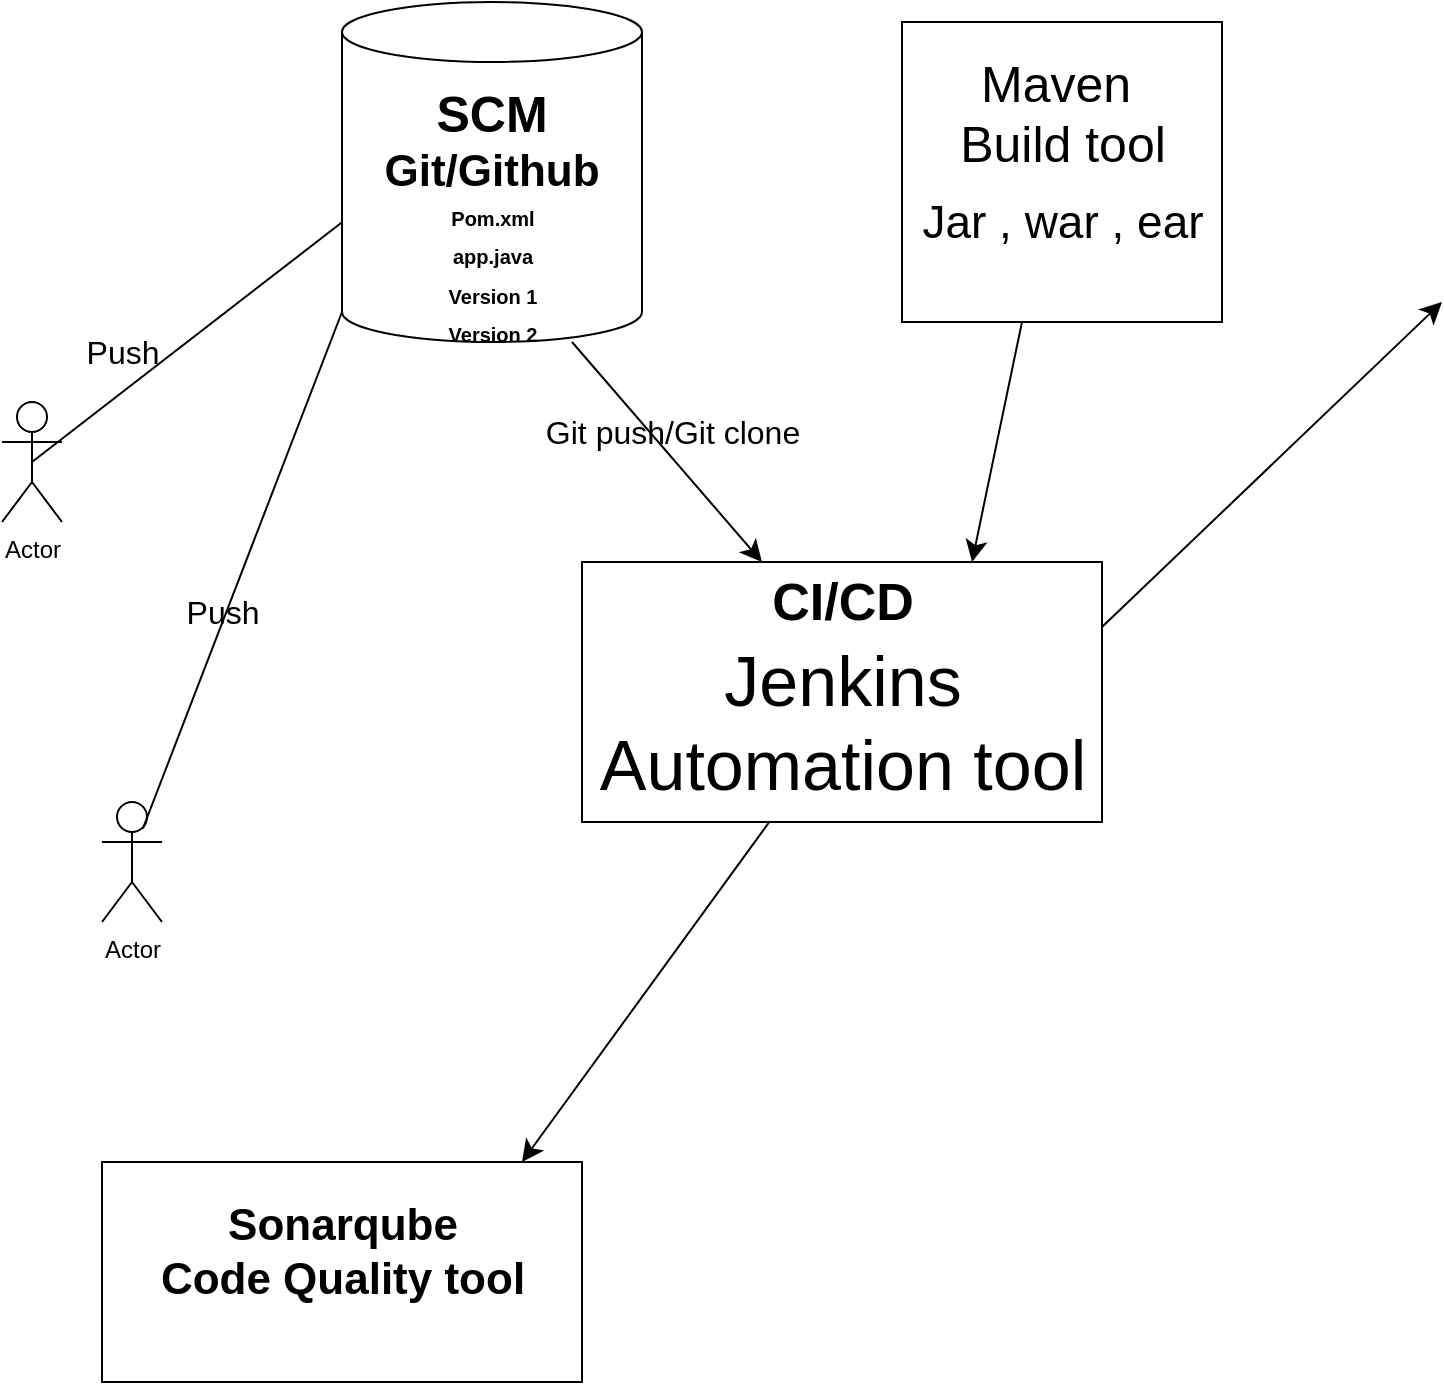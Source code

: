 <mxfile version="21.5.2" type="github">
  <diagram name="Page-1" id="orqfyebBDgiy5mfQhTiV">
    <mxGraphModel dx="504" dy="888" grid="1" gridSize="10" guides="1" tooltips="1" connect="1" arrows="1" fold="1" page="1" pageScale="1" pageWidth="850" pageHeight="1100" math="0" shadow="0">
      <root>
        <mxCell id="0" />
        <mxCell id="1" parent="0" />
        <mxCell id="XpMWFS8Q8_1RwkEn7KaZ-24" value="Push" style="text;html=1;align=center;verticalAlign=middle;resizable=0;points=[];autosize=1;strokeColor=none;fillColor=none;fontSize=16;" vertex="1" parent="1">
          <mxGeometry x="90" y="350" width="60" height="30" as="geometry" />
        </mxCell>
        <mxCell id="I3L2gGV_M_gJtbSRU9ch-5" value="" style="shape=cylinder3;whiteSpace=wrap;html=1;boundedLbl=1;backgroundOutline=1;size=15;" parent="1" vertex="1">
          <mxGeometry x="230" y="190" width="150" height="170" as="geometry" />
        </mxCell>
        <mxCell id="I3L2gGV_M_gJtbSRU9ch-8" value="&lt;font style=&quot;font-size: 25px;&quot;&gt;&lt;b&gt;SCM&lt;/b&gt;&lt;/font&gt;" style="text;html=1;strokeColor=none;fillColor=none;align=center;verticalAlign=middle;whiteSpace=wrap;rounded=0;" parent="1" vertex="1">
          <mxGeometry x="255" y="230" width="100" height="30" as="geometry" />
        </mxCell>
        <mxCell id="akNGeROiG3Rp4HbKhUD0-1" value="Actor" style="shape=umlActor;verticalLabelPosition=bottom;verticalAlign=top;html=1;outlineConnect=0;" parent="1" vertex="1">
          <mxGeometry x="60" y="390" width="30" height="60" as="geometry" />
        </mxCell>
        <mxCell id="akNGeROiG3Rp4HbKhUD0-2" value="Actor" style="shape=umlActor;verticalLabelPosition=bottom;verticalAlign=top;html=1;outlineConnect=0;" parent="1" vertex="1">
          <mxGeometry x="110" y="590" width="30" height="60" as="geometry" />
        </mxCell>
        <mxCell id="akNGeROiG3Rp4HbKhUD0-5" value="" style="endArrow=none;html=1;rounded=0;entryX=0.5;entryY=0.5;entryDx=0;entryDy=0;entryPerimeter=0;exitX=0;exitY=0.648;exitDx=0;exitDy=0;exitPerimeter=0;" parent="1" source="I3L2gGV_M_gJtbSRU9ch-5" target="akNGeROiG3Rp4HbKhUD0-1" edge="1">
          <mxGeometry width="50" height="50" relative="1" as="geometry">
            <mxPoint x="400" y="520" as="sourcePoint" />
            <mxPoint x="450" y="470" as="targetPoint" />
          </mxGeometry>
        </mxCell>
        <mxCell id="akNGeROiG3Rp4HbKhUD0-6" value="" style="endArrow=none;html=1;rounded=0;exitX=0.68;exitY=0.223;exitDx=0;exitDy=0;exitPerimeter=0;entryX=0;entryY=1;entryDx=0;entryDy=-15;entryPerimeter=0;" parent="1" source="akNGeROiG3Rp4HbKhUD0-2" target="I3L2gGV_M_gJtbSRU9ch-5" edge="1">
          <mxGeometry width="50" height="50" relative="1" as="geometry">
            <mxPoint x="400" y="520" as="sourcePoint" />
            <mxPoint x="210" y="390" as="targetPoint" />
          </mxGeometry>
        </mxCell>
        <mxCell id="akNGeROiG3Rp4HbKhUD0-7" value="&lt;font style=&quot;font-size: 22px;&quot;&gt;&lt;b&gt;Git/Github&lt;/b&gt;&lt;/font&gt;" style="text;html=1;strokeColor=none;fillColor=none;align=center;verticalAlign=middle;whiteSpace=wrap;rounded=0;" parent="1" vertex="1">
          <mxGeometry x="265" y="260" width="80" height="30" as="geometry" />
        </mxCell>
        <mxCell id="XpMWFS8Q8_1RwkEn7KaZ-2" value="" style="edgeStyle=none;orthogonalLoop=1;jettySize=auto;html=1;rounded=0;fontSize=12;startSize=8;endSize=8;curved=1;" edge="1" parent="1">
          <mxGeometry width="140" relative="1" as="geometry">
            <mxPoint x="345" y="360" as="sourcePoint" />
            <mxPoint x="440" y="470" as="targetPoint" />
            <Array as="points" />
          </mxGeometry>
        </mxCell>
        <mxCell id="XpMWFS8Q8_1RwkEn7KaZ-3" value="" style="whiteSpace=wrap;html=1;fontSize=16;" vertex="1" parent="1">
          <mxGeometry x="350" y="470" width="260" height="130" as="geometry" />
        </mxCell>
        <mxCell id="XpMWFS8Q8_1RwkEn7KaZ-8" value="Jenkins&lt;br style=&quot;font-size: 35px;&quot;&gt;Automation tool" style="text;html=1;align=center;verticalAlign=middle;resizable=0;points=[];autosize=1;strokeColor=none;fillColor=none;fontSize=35;" vertex="1" parent="1">
          <mxGeometry x="345" y="500" width="270" height="100" as="geometry" />
        </mxCell>
        <mxCell id="XpMWFS8Q8_1RwkEn7KaZ-9" value="&lt;font style=&quot;font-size: 26px;&quot;&gt;CI/CD&lt;/font&gt;" style="text;html=1;align=center;verticalAlign=middle;resizable=0;points=[];autosize=1;strokeColor=none;fillColor=none;fontSize=16;fontStyle=1" vertex="1" parent="1">
          <mxGeometry x="435" y="470" width="90" height="40" as="geometry" />
        </mxCell>
        <mxCell id="XpMWFS8Q8_1RwkEn7KaZ-10" value="Git push/Git clone" style="text;html=1;align=center;verticalAlign=middle;resizable=0;points=[];autosize=1;strokeColor=none;fillColor=none;fontSize=16;" vertex="1" parent="1">
          <mxGeometry x="320" y="390" width="150" height="30" as="geometry" />
        </mxCell>
        <mxCell id="XpMWFS8Q8_1RwkEn7KaZ-12" value="" style="edgeStyle=none;orthogonalLoop=1;jettySize=auto;html=1;rounded=0;fontSize=12;startSize=8;endSize=8;curved=1;" edge="1" parent="1" source="XpMWFS8Q8_1RwkEn7KaZ-8">
          <mxGeometry width="140" relative="1" as="geometry">
            <mxPoint x="320" y="630" as="sourcePoint" />
            <mxPoint x="320" y="770" as="targetPoint" />
            <Array as="points" />
          </mxGeometry>
        </mxCell>
        <mxCell id="XpMWFS8Q8_1RwkEn7KaZ-13" value="" style="whiteSpace=wrap;html=1;fontSize=16;" vertex="1" parent="1">
          <mxGeometry x="510" y="200" width="160" height="150" as="geometry" />
        </mxCell>
        <mxCell id="XpMWFS8Q8_1RwkEn7KaZ-15" value="" style="whiteSpace=wrap;html=1;fontSize=16;" vertex="1" parent="1">
          <mxGeometry x="110" y="770" width="240" height="110" as="geometry" />
        </mxCell>
        <mxCell id="XpMWFS8Q8_1RwkEn7KaZ-14" value="&lt;font style=&quot;font-size: 22px;&quot;&gt;&lt;b&gt;Sonarqube&lt;br&gt;Code Quality tool&lt;/b&gt;&lt;/font&gt;" style="text;html=1;align=center;verticalAlign=middle;resizable=0;points=[];autosize=1;strokeColor=none;fillColor=none;fontSize=16;" vertex="1" parent="1">
          <mxGeometry x="135" y="780" width="190" height="70" as="geometry" />
        </mxCell>
        <mxCell id="XpMWFS8Q8_1RwkEn7KaZ-16" value="&lt;font style=&quot;font-size: 25px;&quot;&gt;Maven&amp;nbsp;&lt;br&gt;Build tool&lt;/font&gt;" style="text;html=1;align=center;verticalAlign=middle;resizable=0;points=[];autosize=1;strokeColor=none;fillColor=none;fontSize=16;" vertex="1" parent="1">
          <mxGeometry x="525" y="210" width="130" height="70" as="geometry" />
        </mxCell>
        <mxCell id="XpMWFS8Q8_1RwkEn7KaZ-17" value="&lt;font style=&quot;font-size: 23px;&quot;&gt;Jar , war , ear&lt;/font&gt;" style="text;html=1;align=center;verticalAlign=middle;resizable=0;points=[];autosize=1;strokeColor=none;fillColor=none;fontSize=16;" vertex="1" parent="1">
          <mxGeometry x="510" y="280" width="160" height="40" as="geometry" />
        </mxCell>
        <mxCell id="XpMWFS8Q8_1RwkEn7KaZ-18" value="" style="edgeStyle=none;orthogonalLoop=1;jettySize=auto;html=1;rounded=0;fontSize=12;startSize=8;endSize=8;curved=1;entryX=0.75;entryY=0;entryDx=0;entryDy=0;" edge="1" parent="1" target="XpMWFS8Q8_1RwkEn7KaZ-3">
          <mxGeometry width="140" relative="1" as="geometry">
            <mxPoint x="570" y="350" as="sourcePoint" />
            <mxPoint x="610" y="450" as="targetPoint" />
            <Array as="points" />
          </mxGeometry>
        </mxCell>
        <mxCell id="XpMWFS8Q8_1RwkEn7KaZ-19" value="&lt;font style=&quot;font-size: 10px;&quot;&gt;&lt;b&gt;Pom.xml&lt;br&gt;app.java&lt;br&gt;Version 1&lt;br&gt;Version 2&lt;/b&gt;&lt;/font&gt;" style="text;html=1;align=center;verticalAlign=middle;resizable=0;points=[];autosize=1;strokeColor=none;fillColor=none;fontSize=16;" vertex="1" parent="1">
          <mxGeometry x="270" y="280" width="70" height="90" as="geometry" />
        </mxCell>
        <mxCell id="XpMWFS8Q8_1RwkEn7KaZ-21" value="Push" style="text;html=1;align=center;verticalAlign=middle;resizable=0;points=[];autosize=1;strokeColor=none;fillColor=none;fontSize=16;" vertex="1" parent="1">
          <mxGeometry x="140" y="480" width="60" height="30" as="geometry" />
        </mxCell>
        <mxCell id="XpMWFS8Q8_1RwkEn7KaZ-31" value="" style="edgeStyle=none;orthogonalLoop=1;jettySize=auto;html=1;rounded=0;fontSize=12;startSize=8;endSize=8;curved=1;exitX=1;exitY=0.25;exitDx=0;exitDy=0;" edge="1" parent="1" source="XpMWFS8Q8_1RwkEn7KaZ-3">
          <mxGeometry width="140" relative="1" as="geometry">
            <mxPoint x="620" y="480" as="sourcePoint" />
            <mxPoint x="780" y="340" as="targetPoint" />
            <Array as="points" />
          </mxGeometry>
        </mxCell>
      </root>
    </mxGraphModel>
  </diagram>
</mxfile>
